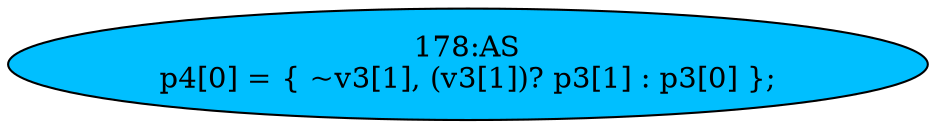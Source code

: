 strict digraph "" {
	node [label="\N"];
	"178:AS"	 [ast="<pyverilog.vparser.ast.Assign object at 0x7fee23011ed0>",
		def_var="['p4']",
		fillcolor=deepskyblue,
		label="178:AS
p4[0] = { ~v3[1], (v3[1])? p3[1] : p3[0] };",
		statements="[]",
		style=filled,
		typ=Assign,
		use_var="['v3', 'v3', 'p3', 'p3']"];
}
